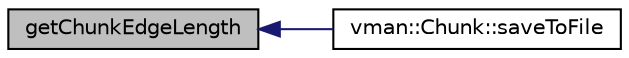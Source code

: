 digraph "getChunkEdgeLength"
{
  bgcolor="transparent";
  edge [fontname="Helvetica",fontsize="10",labelfontname="Helvetica",labelfontsize="10"];
  node [fontname="Helvetica",fontsize="10",shape=record];
  rankdir="LR";
  Node1 [label="getChunkEdgeLength",height=0.2,width=0.4,color="black", fillcolor="grey75", style="filled" fontcolor="black"];
  Node1 -> Node2 [dir="back",color="midnightblue",fontsize="10",style="solid",fontname="Helvetica"];
  Node2 [label="vman::Chunk::saveToFile",height=0.2,width=0.4,color="black",URL="$classvman_1_1_chunk.html#adc6095604b2a6eb183c9b78dd686c4a4",tooltip="Will unset m_Modified on success."];
}
